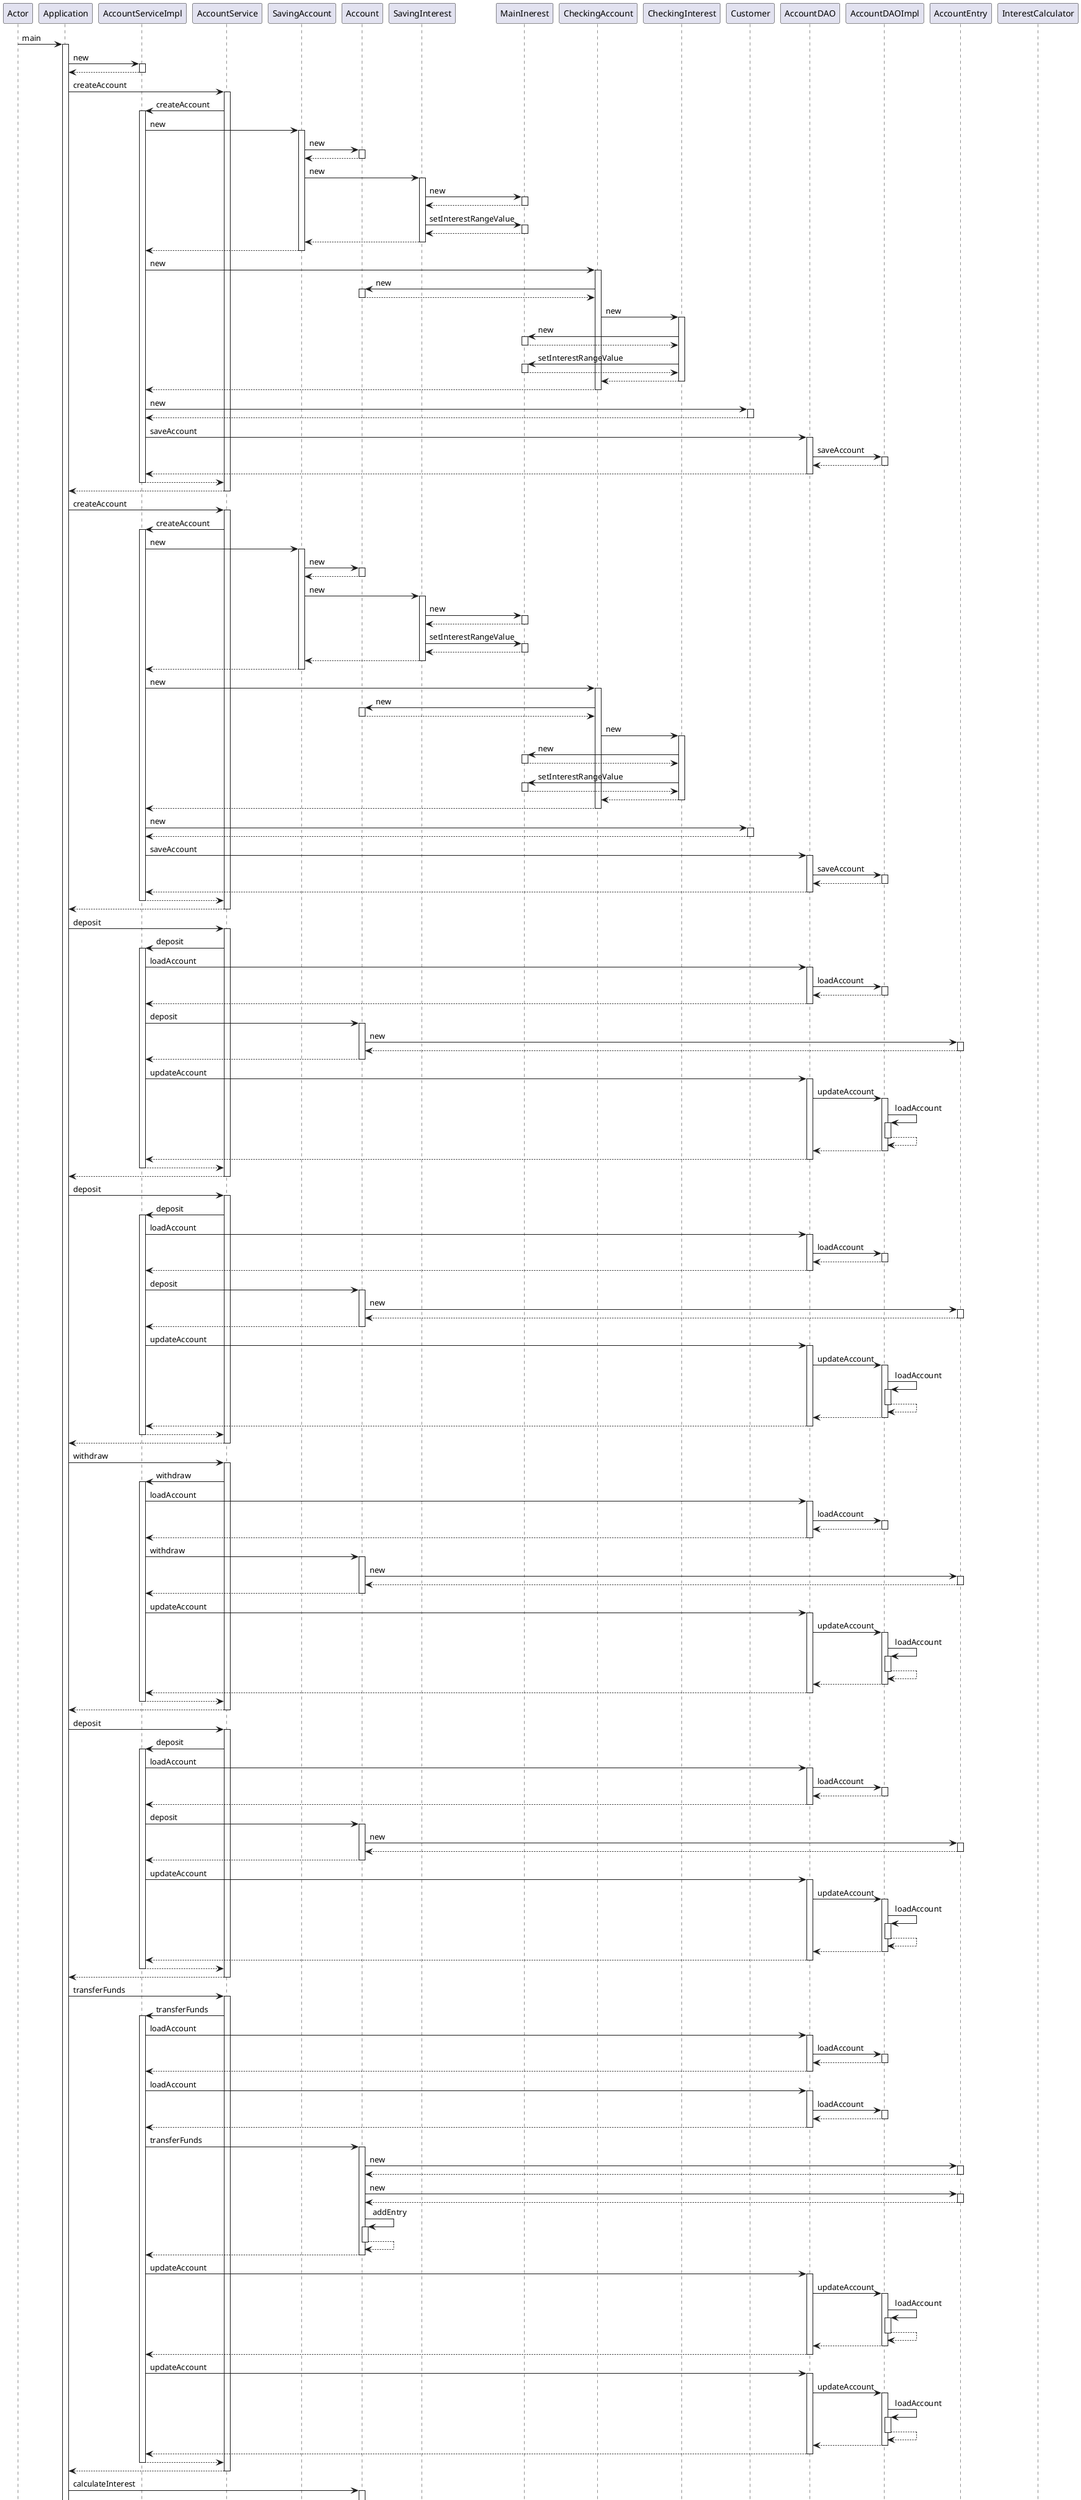 @startuml
participant Actor
Actor -> Application : main
activate Application
Application -> AccountServiceImpl : new
activate AccountServiceImpl
AccountServiceImpl --> Application
deactivate AccountServiceImpl
Application -> AccountService : createAccount
activate AccountService
AccountService -> AccountServiceImpl : createAccount
activate AccountServiceImpl
AccountServiceImpl -> SavingAccount : new
activate SavingAccount
SavingAccount -> Account : new
activate Account
Account --> SavingAccount
deactivate Account
SavingAccount -> SavingInterest : new
activate SavingInterest
SavingInterest -> MainInerest : new
activate MainInerest
MainInerest --> SavingInterest
deactivate MainInerest
SavingInterest -> MainInerest : setInterestRangeValue
activate MainInerest
MainInerest --> SavingInterest
deactivate MainInerest
SavingInterest --> SavingAccount
deactivate SavingInterest
SavingAccount --> AccountServiceImpl
deactivate SavingAccount
AccountServiceImpl -> CheckingAccount : new
activate CheckingAccount
CheckingAccount -> Account : new
activate Account
Account --> CheckingAccount
deactivate Account
CheckingAccount -> CheckingInterest : new
activate CheckingInterest
CheckingInterest -> MainInerest : new
activate MainInerest
MainInerest --> CheckingInterest
deactivate MainInerest
CheckingInterest -> MainInerest : setInterestRangeValue
activate MainInerest
MainInerest --> CheckingInterest
deactivate MainInerest
CheckingInterest --> CheckingAccount
deactivate CheckingInterest
CheckingAccount --> AccountServiceImpl
deactivate CheckingAccount
AccountServiceImpl -> Customer : new
activate Customer
Customer --> AccountServiceImpl
deactivate Customer
AccountServiceImpl -> AccountDAO : saveAccount
activate AccountDAO
AccountDAO -> AccountDAOImpl : saveAccount
activate AccountDAOImpl
AccountDAOImpl --> AccountDAO
deactivate AccountDAOImpl
AccountDAO --> AccountServiceImpl
deactivate AccountDAO
AccountServiceImpl --> AccountService
deactivate AccountServiceImpl
AccountService --> Application
deactivate AccountService
Application -> AccountService : createAccount
activate AccountService
AccountService -> AccountServiceImpl : createAccount
activate AccountServiceImpl
AccountServiceImpl -> SavingAccount : new
activate SavingAccount
SavingAccount -> Account : new
activate Account
Account --> SavingAccount
deactivate Account
SavingAccount -> SavingInterest : new
activate SavingInterest
SavingInterest -> MainInerest : new
activate MainInerest
MainInerest --> SavingInterest
deactivate MainInerest
SavingInterest -> MainInerest : setInterestRangeValue
activate MainInerest
MainInerest --> SavingInterest
deactivate MainInerest
SavingInterest --> SavingAccount
deactivate SavingInterest
SavingAccount --> AccountServiceImpl
deactivate SavingAccount
AccountServiceImpl -> CheckingAccount : new
activate CheckingAccount
CheckingAccount -> Account : new
activate Account
Account --> CheckingAccount
deactivate Account
CheckingAccount -> CheckingInterest : new
activate CheckingInterest
CheckingInterest -> MainInerest : new
activate MainInerest
MainInerest --> CheckingInterest
deactivate MainInerest
CheckingInterest -> MainInerest : setInterestRangeValue
activate MainInerest
MainInerest --> CheckingInterest
deactivate MainInerest
CheckingInterest --> CheckingAccount
deactivate CheckingInterest
CheckingAccount --> AccountServiceImpl
deactivate CheckingAccount
AccountServiceImpl -> Customer : new
activate Customer
Customer --> AccountServiceImpl
deactivate Customer
AccountServiceImpl -> AccountDAO : saveAccount
activate AccountDAO
AccountDAO -> AccountDAOImpl : saveAccount
activate AccountDAOImpl
AccountDAOImpl --> AccountDAO
deactivate AccountDAOImpl
AccountDAO --> AccountServiceImpl
deactivate AccountDAO
AccountServiceImpl --> AccountService
deactivate AccountServiceImpl
AccountService --> Application
deactivate AccountService
Application -> AccountService : deposit
activate AccountService
AccountService -> AccountServiceImpl : deposit
activate AccountServiceImpl
AccountServiceImpl -> AccountDAO : loadAccount
activate AccountDAO
AccountDAO -> AccountDAOImpl : loadAccount
activate AccountDAOImpl
AccountDAOImpl --> AccountDAO
deactivate AccountDAOImpl
AccountDAO --> AccountServiceImpl
deactivate AccountDAO
AccountServiceImpl -> Account : deposit
activate Account
Account -> AccountEntry : new
activate AccountEntry
AccountEntry --> Account
deactivate AccountEntry
Account --> AccountServiceImpl
deactivate Account
AccountServiceImpl -> AccountDAO : updateAccount
activate AccountDAO
AccountDAO -> AccountDAOImpl : updateAccount
activate AccountDAOImpl
AccountDAOImpl -> AccountDAOImpl : loadAccount
activate AccountDAOImpl
AccountDAOImpl --> AccountDAOImpl
deactivate AccountDAOImpl
AccountDAOImpl --> AccountDAO
deactivate AccountDAOImpl
AccountDAO --> AccountServiceImpl
deactivate AccountDAO
AccountServiceImpl --> AccountService
deactivate AccountServiceImpl
AccountService --> Application
deactivate AccountService
Application -> AccountService : deposit
activate AccountService
AccountService -> AccountServiceImpl : deposit
activate AccountServiceImpl
AccountServiceImpl -> AccountDAO : loadAccount
activate AccountDAO
AccountDAO -> AccountDAOImpl : loadAccount
activate AccountDAOImpl
AccountDAOImpl --> AccountDAO
deactivate AccountDAOImpl
AccountDAO --> AccountServiceImpl
deactivate AccountDAO
AccountServiceImpl -> Account : deposit
activate Account
Account -> AccountEntry : new
activate AccountEntry
AccountEntry --> Account
deactivate AccountEntry
Account --> AccountServiceImpl
deactivate Account
AccountServiceImpl -> AccountDAO : updateAccount
activate AccountDAO
AccountDAO -> AccountDAOImpl : updateAccount
activate AccountDAOImpl
AccountDAOImpl -> AccountDAOImpl : loadAccount
activate AccountDAOImpl
AccountDAOImpl --> AccountDAOImpl
deactivate AccountDAOImpl
AccountDAOImpl --> AccountDAO
deactivate AccountDAOImpl
AccountDAO --> AccountServiceImpl
deactivate AccountDAO
AccountServiceImpl --> AccountService
deactivate AccountServiceImpl
AccountService --> Application
deactivate AccountService
Application -> AccountService : withdraw
activate AccountService
AccountService -> AccountServiceImpl : withdraw
activate AccountServiceImpl
AccountServiceImpl -> AccountDAO : loadAccount
activate AccountDAO
AccountDAO -> AccountDAOImpl : loadAccount
activate AccountDAOImpl
AccountDAOImpl --> AccountDAO
deactivate AccountDAOImpl
AccountDAO --> AccountServiceImpl
deactivate AccountDAO
AccountServiceImpl -> Account : withdraw
activate Account
Account -> AccountEntry : new
activate AccountEntry
AccountEntry --> Account
deactivate AccountEntry
Account --> AccountServiceImpl
deactivate Account
AccountServiceImpl -> AccountDAO : updateAccount
activate AccountDAO
AccountDAO -> AccountDAOImpl : updateAccount
activate AccountDAOImpl
AccountDAOImpl -> AccountDAOImpl : loadAccount
activate AccountDAOImpl
AccountDAOImpl --> AccountDAOImpl
deactivate AccountDAOImpl
AccountDAOImpl --> AccountDAO
deactivate AccountDAOImpl
AccountDAO --> AccountServiceImpl
deactivate AccountDAO
AccountServiceImpl --> AccountService
deactivate AccountServiceImpl
AccountService --> Application
deactivate AccountService
Application -> AccountService : deposit
activate AccountService
AccountService -> AccountServiceImpl : deposit
activate AccountServiceImpl
AccountServiceImpl -> AccountDAO : loadAccount
activate AccountDAO
AccountDAO -> AccountDAOImpl : loadAccount
activate AccountDAOImpl
AccountDAOImpl --> AccountDAO
deactivate AccountDAOImpl
AccountDAO --> AccountServiceImpl
deactivate AccountDAO
AccountServiceImpl -> Account : deposit
activate Account
Account -> AccountEntry : new
activate AccountEntry
AccountEntry --> Account
deactivate AccountEntry
Account --> AccountServiceImpl
deactivate Account
AccountServiceImpl -> AccountDAO : updateAccount
activate AccountDAO
AccountDAO -> AccountDAOImpl : updateAccount
activate AccountDAOImpl
AccountDAOImpl -> AccountDAOImpl : loadAccount
activate AccountDAOImpl
AccountDAOImpl --> AccountDAOImpl
deactivate AccountDAOImpl
AccountDAOImpl --> AccountDAO
deactivate AccountDAOImpl
AccountDAO --> AccountServiceImpl
deactivate AccountDAO
AccountServiceImpl --> AccountService
deactivate AccountServiceImpl
AccountService --> Application
deactivate AccountService
Application -> AccountService : transferFunds
activate AccountService
AccountService -> AccountServiceImpl : transferFunds
activate AccountServiceImpl
AccountServiceImpl -> AccountDAO : loadAccount
activate AccountDAO
AccountDAO -> AccountDAOImpl : loadAccount
activate AccountDAOImpl
AccountDAOImpl --> AccountDAO
deactivate AccountDAOImpl
AccountDAO --> AccountServiceImpl
deactivate AccountDAO
AccountServiceImpl -> AccountDAO : loadAccount
activate AccountDAO
AccountDAO -> AccountDAOImpl : loadAccount
activate AccountDAOImpl
AccountDAOImpl --> AccountDAO
deactivate AccountDAOImpl
AccountDAO --> AccountServiceImpl
deactivate AccountDAO
AccountServiceImpl -> Account : transferFunds
activate Account
Account -> AccountEntry : new
activate AccountEntry
AccountEntry --> Account
deactivate AccountEntry
Account -> AccountEntry : new
activate AccountEntry
AccountEntry --> Account
deactivate AccountEntry
Account -> Account : addEntry
activate Account
Account --> Account
deactivate Account
Account --> AccountServiceImpl
deactivate Account
AccountServiceImpl -> AccountDAO : updateAccount
activate AccountDAO
AccountDAO -> AccountDAOImpl : updateAccount
activate AccountDAOImpl
AccountDAOImpl -> AccountDAOImpl : loadAccount
activate AccountDAOImpl
AccountDAOImpl --> AccountDAOImpl
deactivate AccountDAOImpl
AccountDAOImpl --> AccountDAO
deactivate AccountDAOImpl
AccountDAO --> AccountServiceImpl
deactivate AccountDAO
AccountServiceImpl -> AccountDAO : updateAccount
activate AccountDAO
AccountDAO -> AccountDAOImpl : updateAccount
activate AccountDAOImpl
AccountDAOImpl -> AccountDAOImpl : loadAccount
activate AccountDAOImpl
AccountDAOImpl --> AccountDAOImpl
deactivate AccountDAOImpl
AccountDAOImpl --> AccountDAO
deactivate AccountDAOImpl
AccountDAO --> AccountServiceImpl
deactivate AccountDAO
AccountServiceImpl --> AccountService
deactivate AccountServiceImpl
AccountService --> Application
deactivate AccountService
Application -> Account : calculateInterest
activate Account
Account -> InterestCalculator : getInterest
activate InterestCalculator
InterestCalculator -> MainInerest : getInterest
activate MainInerest
MainInerest --> InterestCalculator
deactivate MainInerest
InterestCalculator --> Account
deactivate InterestCalculator
Account --> Application
deactivate Account
return
@enduml